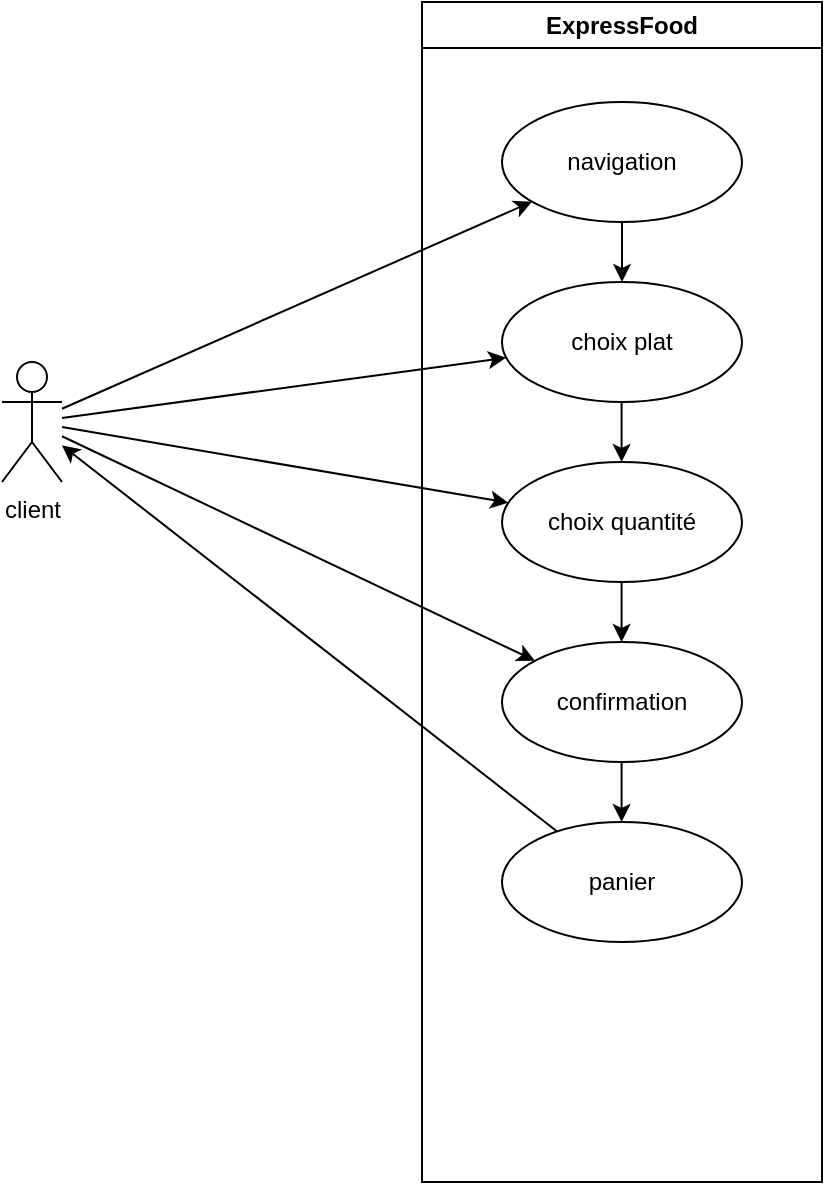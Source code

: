 <mxfile version="24.2.1" type="google">
  <diagram name="Page-1" id="wFNRLw24JfZHrCjq66cY">
    <mxGraphModel grid="1" page="1" gridSize="10" guides="1" tooltips="1" connect="1" arrows="1" fold="1" pageScale="1" pageWidth="827" pageHeight="1169" math="0" shadow="0">
      <root>
        <mxCell id="0" />
        <mxCell id="1" parent="0" />
        <mxCell id="7TvMmoEhLERxOpC9MgYp-1" value="&lt;div&gt;client&lt;/div&gt;" style="shape=umlActor;verticalLabelPosition=bottom;verticalAlign=top;html=1;outlineConnect=0;" vertex="1" parent="1">
          <mxGeometry x="40" y="260" width="30" height="60" as="geometry" />
        </mxCell>
        <mxCell id="7TvMmoEhLERxOpC9MgYp-3" value="ExpressFood" style="swimlane;whiteSpace=wrap;html=1;" vertex="1" parent="1">
          <mxGeometry x="250" y="80" width="200" height="590" as="geometry" />
        </mxCell>
        <mxCell id="7TvMmoEhLERxOpC9MgYp-4" value="navigation" style="ellipse;whiteSpace=wrap;html=1;" vertex="1" parent="7TvMmoEhLERxOpC9MgYp-3">
          <mxGeometry x="40" y="50" width="120" height="60" as="geometry" />
        </mxCell>
        <mxCell id="7TvMmoEhLERxOpC9MgYp-5" value="choix plat" style="ellipse;whiteSpace=wrap;html=1;" vertex="1" parent="7TvMmoEhLERxOpC9MgYp-3">
          <mxGeometry x="40" y="140" width="120" height="60" as="geometry" />
        </mxCell>
        <mxCell id="7TvMmoEhLERxOpC9MgYp-6" value="choix quantité" style="ellipse;whiteSpace=wrap;html=1;" vertex="1" parent="7TvMmoEhLERxOpC9MgYp-3">
          <mxGeometry x="40" y="230" width="120" height="60" as="geometry" />
        </mxCell>
        <mxCell id="7TvMmoEhLERxOpC9MgYp-7" value="confirmation" style="ellipse;whiteSpace=wrap;html=1;" vertex="1" parent="7TvMmoEhLERxOpC9MgYp-3">
          <mxGeometry x="40" y="320" width="120" height="60" as="geometry" />
        </mxCell>
        <mxCell id="7TvMmoEhLERxOpC9MgYp-8" value="" style="endArrow=classic;html=1;rounded=0;exitX=0.5;exitY=1;exitDx=0;exitDy=0;entryX=0.5;entryY=0;entryDx=0;entryDy=0;" edge="1" parent="7TvMmoEhLERxOpC9MgYp-3" source="7TvMmoEhLERxOpC9MgYp-4" target="7TvMmoEhLERxOpC9MgYp-5">
          <mxGeometry width="50" height="50" relative="1" as="geometry">
            <mxPoint x="140" y="330" as="sourcePoint" />
            <mxPoint x="190" y="280" as="targetPoint" />
          </mxGeometry>
        </mxCell>
        <mxCell id="7TvMmoEhLERxOpC9MgYp-9" value="" style="endArrow=classic;html=1;rounded=0;exitX=0.5;exitY=1;exitDx=0;exitDy=0;entryX=0.5;entryY=0;entryDx=0;entryDy=0;" edge="1" parent="7TvMmoEhLERxOpC9MgYp-3">
          <mxGeometry width="50" height="50" relative="1" as="geometry">
            <mxPoint x="99.8" y="200" as="sourcePoint" />
            <mxPoint x="99.8" y="230" as="targetPoint" />
          </mxGeometry>
        </mxCell>
        <mxCell id="7TvMmoEhLERxOpC9MgYp-10" value="" style="endArrow=classic;html=1;rounded=0;exitX=0.5;exitY=1;exitDx=0;exitDy=0;entryX=0.5;entryY=0;entryDx=0;entryDy=0;" edge="1" parent="7TvMmoEhLERxOpC9MgYp-3">
          <mxGeometry width="50" height="50" relative="1" as="geometry">
            <mxPoint x="99.8" y="290" as="sourcePoint" />
            <mxPoint x="99.8" y="320" as="targetPoint" />
          </mxGeometry>
        </mxCell>
        <mxCell id="7TvMmoEhLERxOpC9MgYp-15" value="panier" style="ellipse;whiteSpace=wrap;html=1;" vertex="1" parent="7TvMmoEhLERxOpC9MgYp-3">
          <mxGeometry x="40" y="410" width="120" height="60" as="geometry" />
        </mxCell>
        <mxCell id="7TvMmoEhLERxOpC9MgYp-16" value="" style="endArrow=classic;html=1;rounded=0;exitX=0.5;exitY=1;exitDx=0;exitDy=0;entryX=0.5;entryY=0;entryDx=0;entryDy=0;" edge="1" parent="7TvMmoEhLERxOpC9MgYp-3">
          <mxGeometry width="50" height="50" relative="1" as="geometry">
            <mxPoint x="99.8" y="380" as="sourcePoint" />
            <mxPoint x="99.8" y="410" as="targetPoint" />
          </mxGeometry>
        </mxCell>
        <mxCell id="7TvMmoEhLERxOpC9MgYp-17" value="" style="endArrow=classic;html=1;rounded=0;" edge="1" parent="1" source="7TvMmoEhLERxOpC9MgYp-15" target="7TvMmoEhLERxOpC9MgYp-1">
          <mxGeometry width="50" height="50" relative="1" as="geometry">
            <mxPoint x="180" y="200" as="sourcePoint" />
            <mxPoint x="230" y="150" as="targetPoint" />
          </mxGeometry>
        </mxCell>
        <mxCell id="7TvMmoEhLERxOpC9MgYp-18" value="" style="endArrow=classic;html=1;rounded=0;" edge="1" parent="1" source="7TvMmoEhLERxOpC9MgYp-1" target="7TvMmoEhLERxOpC9MgYp-4">
          <mxGeometry width="50" height="50" relative="1" as="geometry">
            <mxPoint x="190" y="210" as="sourcePoint" />
            <mxPoint x="240" y="160" as="targetPoint" />
          </mxGeometry>
        </mxCell>
        <mxCell id="7TvMmoEhLERxOpC9MgYp-19" value="" style="endArrow=classic;html=1;rounded=0;" edge="1" parent="1" source="7TvMmoEhLERxOpC9MgYp-1" target="7TvMmoEhLERxOpC9MgYp-5">
          <mxGeometry width="50" height="50" relative="1" as="geometry">
            <mxPoint x="200" y="220" as="sourcePoint" />
            <mxPoint x="250" y="170" as="targetPoint" />
          </mxGeometry>
        </mxCell>
        <mxCell id="7TvMmoEhLERxOpC9MgYp-20" value="" style="endArrow=classic;html=1;rounded=0;" edge="1" parent="1" source="7TvMmoEhLERxOpC9MgYp-1" target="7TvMmoEhLERxOpC9MgYp-6">
          <mxGeometry width="50" height="50" relative="1" as="geometry">
            <mxPoint x="210" y="230" as="sourcePoint" />
            <mxPoint x="260" y="180" as="targetPoint" />
          </mxGeometry>
        </mxCell>
        <mxCell id="7TvMmoEhLERxOpC9MgYp-21" value="" style="endArrow=classic;html=1;rounded=0;" edge="1" parent="1" source="7TvMmoEhLERxOpC9MgYp-1" target="7TvMmoEhLERxOpC9MgYp-7">
          <mxGeometry width="50" height="50" relative="1" as="geometry">
            <mxPoint x="220" y="240" as="sourcePoint" />
            <mxPoint x="270" y="190" as="targetPoint" />
          </mxGeometry>
        </mxCell>
      </root>
    </mxGraphModel>
  </diagram>
</mxfile>
